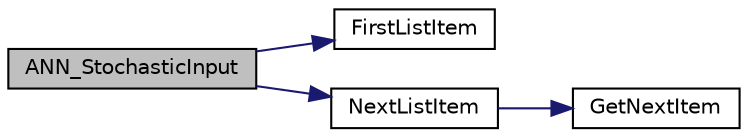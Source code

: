 digraph "ANN_StochasticInput"
{
  edge [fontname="Helvetica",fontsize="10",labelfontname="Helvetica",labelfontsize="10"];
  node [fontname="Helvetica",fontsize="10",shape=record];
  rankdir="LR";
  Node1 [label="ANN_StochasticInput",height=0.2,width=0.4,color="black", fillcolor="grey75", style="filled", fontcolor="black"];
  Node1 -> Node2 [color="midnightblue",fontsize="10",style="solid",fontname="Helvetica"];
  Node2 [label="FirstListItem",height=0.2,width=0.4,color="black", fillcolor="white", style="filled",URL="$_list_8cpp.html#a7b826de9207e75d5fb2d2bd6c600adc0",tooltip="Move to the first list item. "];
  Node1 -> Node3 [color="midnightblue",fontsize="10",style="solid",fontname="Helvetica"];
  Node3 [label="NextListItem",height=0.2,width=0.4,color="black", fillcolor="white", style="filled",URL="$_list_8cpp.html#ac8599038afbcb3ba6c2f0b889325a418",tooltip="Advance one item. "];
  Node3 -> Node4 [color="midnightblue",fontsize="10",style="solid",fontname="Helvetica"];
  Node4 [label="GetNextItem",height=0.2,width=0.4,color="black", fillcolor="white", style="filled",URL="$_list_8cpp.html#a9fd609a2ad8693b33b41332d6e00afec"];
}
